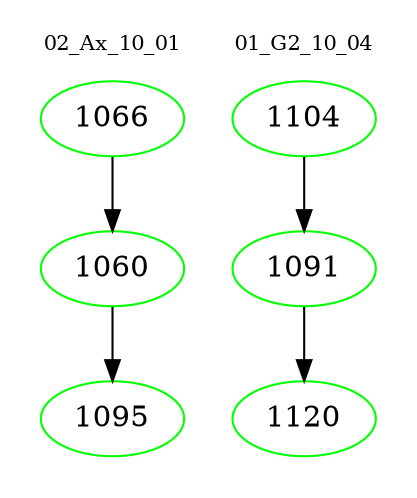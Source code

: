 digraph{
subgraph cluster_0 {
color = white
label = "02_Ax_10_01";
fontsize=10;
T0_1066 [label="1066", color="green"]
T0_1066 -> T0_1060 [color="black"]
T0_1060 [label="1060", color="green"]
T0_1060 -> T0_1095 [color="black"]
T0_1095 [label="1095", color="green"]
}
subgraph cluster_1 {
color = white
label = "01_G2_10_04";
fontsize=10;
T1_1104 [label="1104", color="green"]
T1_1104 -> T1_1091 [color="black"]
T1_1091 [label="1091", color="green"]
T1_1091 -> T1_1120 [color="black"]
T1_1120 [label="1120", color="green"]
}
}
